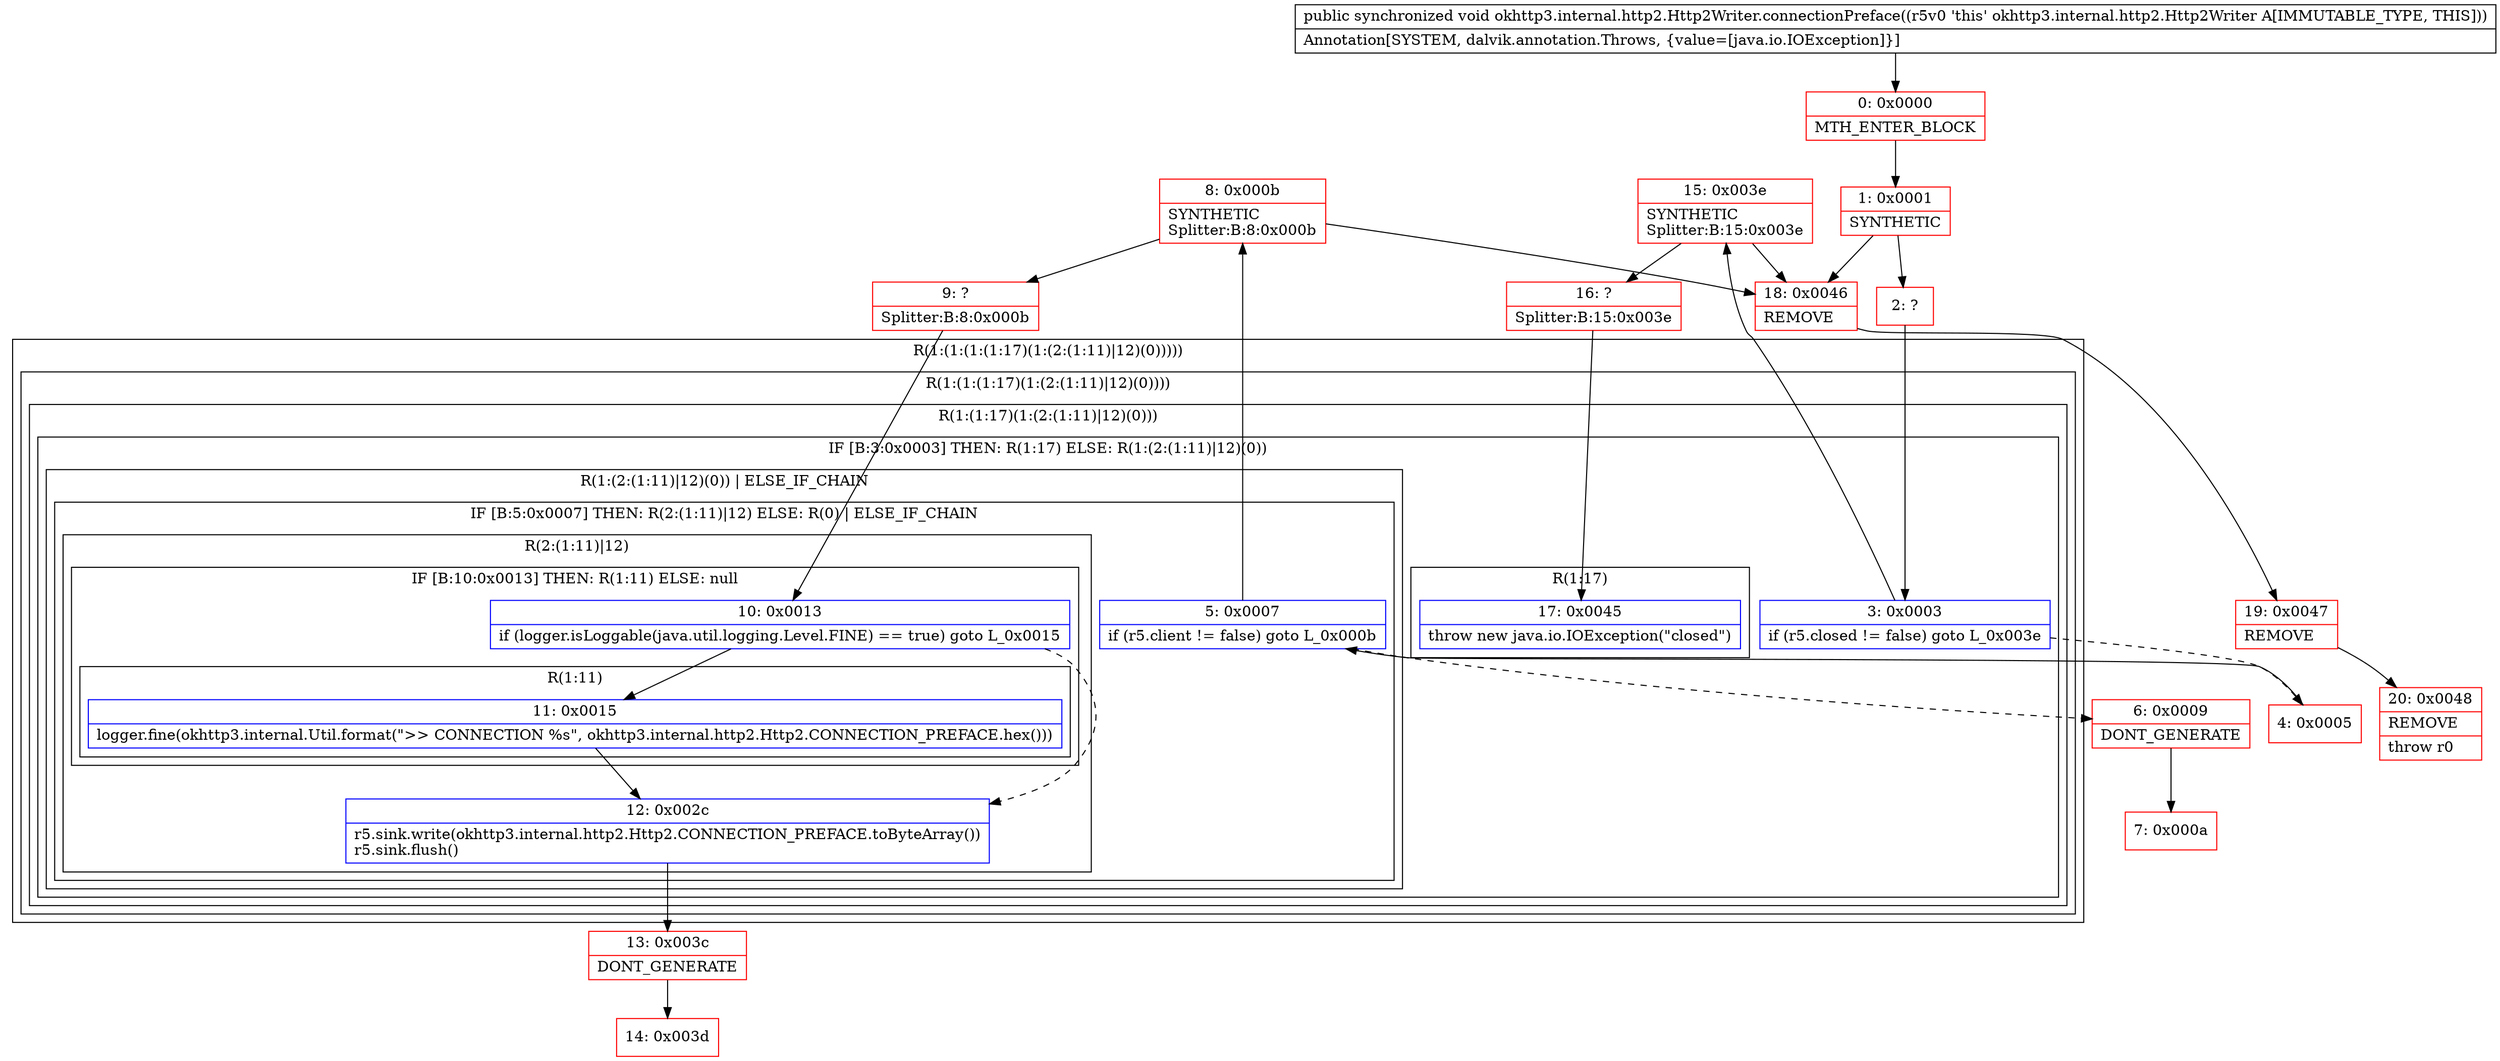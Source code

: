 digraph "CFG forokhttp3.internal.http2.Http2Writer.connectionPreface()V" {
subgraph cluster_Region_83041089 {
label = "R(1:(1:(1:(1:17)(1:(2:(1:11)|12)(0)))))";
node [shape=record,color=blue];
subgraph cluster_Region_2112207380 {
label = "R(1:(1:(1:17)(1:(2:(1:11)|12)(0))))";
node [shape=record,color=blue];
subgraph cluster_Region_1358939389 {
label = "R(1:(1:17)(1:(2:(1:11)|12)(0)))";
node [shape=record,color=blue];
subgraph cluster_IfRegion_482934818 {
label = "IF [B:3:0x0003] THEN: R(1:17) ELSE: R(1:(2:(1:11)|12)(0))";
node [shape=record,color=blue];
Node_3 [shape=record,label="{3\:\ 0x0003|if (r5.closed != false) goto L_0x003e\l}"];
subgraph cluster_Region_16525801 {
label = "R(1:17)";
node [shape=record,color=blue];
Node_17 [shape=record,label="{17\:\ 0x0045|throw new java.io.IOException(\"closed\")\l}"];
}
subgraph cluster_Region_1352210168 {
label = "R(1:(2:(1:11)|12)(0)) | ELSE_IF_CHAIN\l";
node [shape=record,color=blue];
subgraph cluster_IfRegion_2129655866 {
label = "IF [B:5:0x0007] THEN: R(2:(1:11)|12) ELSE: R(0) | ELSE_IF_CHAIN\l";
node [shape=record,color=blue];
Node_5 [shape=record,label="{5\:\ 0x0007|if (r5.client != false) goto L_0x000b\l}"];
subgraph cluster_Region_720580565 {
label = "R(2:(1:11)|12)";
node [shape=record,color=blue];
subgraph cluster_IfRegion_1260513283 {
label = "IF [B:10:0x0013] THEN: R(1:11) ELSE: null";
node [shape=record,color=blue];
Node_10 [shape=record,label="{10\:\ 0x0013|if (logger.isLoggable(java.util.logging.Level.FINE) == true) goto L_0x0015\l}"];
subgraph cluster_Region_1394018633 {
label = "R(1:11)";
node [shape=record,color=blue];
Node_11 [shape=record,label="{11\:\ 0x0015|logger.fine(okhttp3.internal.Util.format(\"\>\> CONNECTION %s\", okhttp3.internal.http2.Http2.CONNECTION_PREFACE.hex()))\l}"];
}
}
Node_12 [shape=record,label="{12\:\ 0x002c|r5.sink.write(okhttp3.internal.http2.Http2.CONNECTION_PREFACE.toByteArray())\lr5.sink.flush()\l}"];
}
subgraph cluster_Region_1379407161 {
label = "R(0)";
node [shape=record,color=blue];
}
}
}
}
}
}
}
Node_0 [shape=record,color=red,label="{0\:\ 0x0000|MTH_ENTER_BLOCK\l}"];
Node_1 [shape=record,color=red,label="{1\:\ 0x0001|SYNTHETIC\l}"];
Node_2 [shape=record,color=red,label="{2\:\ ?}"];
Node_4 [shape=record,color=red,label="{4\:\ 0x0005}"];
Node_6 [shape=record,color=red,label="{6\:\ 0x0009|DONT_GENERATE\l}"];
Node_7 [shape=record,color=red,label="{7\:\ 0x000a}"];
Node_8 [shape=record,color=red,label="{8\:\ 0x000b|SYNTHETIC\lSplitter:B:8:0x000b\l}"];
Node_9 [shape=record,color=red,label="{9\:\ ?|Splitter:B:8:0x000b\l}"];
Node_13 [shape=record,color=red,label="{13\:\ 0x003c|DONT_GENERATE\l}"];
Node_14 [shape=record,color=red,label="{14\:\ 0x003d}"];
Node_15 [shape=record,color=red,label="{15\:\ 0x003e|SYNTHETIC\lSplitter:B:15:0x003e\l}"];
Node_16 [shape=record,color=red,label="{16\:\ ?|Splitter:B:15:0x003e\l}"];
Node_18 [shape=record,color=red,label="{18\:\ 0x0046|REMOVE\l}"];
Node_19 [shape=record,color=red,label="{19\:\ 0x0047|REMOVE\l}"];
Node_20 [shape=record,color=red,label="{20\:\ 0x0048|REMOVE\l|throw r0\l}"];
MethodNode[shape=record,label="{public synchronized void okhttp3.internal.http2.Http2Writer.connectionPreface((r5v0 'this' okhttp3.internal.http2.Http2Writer A[IMMUTABLE_TYPE, THIS]))  | Annotation[SYSTEM, dalvik.annotation.Throws, \{value=[java.io.IOException]\}]\l}"];
MethodNode -> Node_0;
Node_3 -> Node_4[style=dashed];
Node_3 -> Node_15;
Node_5 -> Node_6[style=dashed];
Node_5 -> Node_8;
Node_10 -> Node_11;
Node_10 -> Node_12[style=dashed];
Node_11 -> Node_12;
Node_12 -> Node_13;
Node_0 -> Node_1;
Node_1 -> Node_2;
Node_1 -> Node_18;
Node_2 -> Node_3;
Node_4 -> Node_5;
Node_6 -> Node_7;
Node_8 -> Node_9;
Node_8 -> Node_18;
Node_9 -> Node_10;
Node_13 -> Node_14;
Node_15 -> Node_16;
Node_15 -> Node_18;
Node_16 -> Node_17;
Node_18 -> Node_19;
Node_19 -> Node_20;
}

